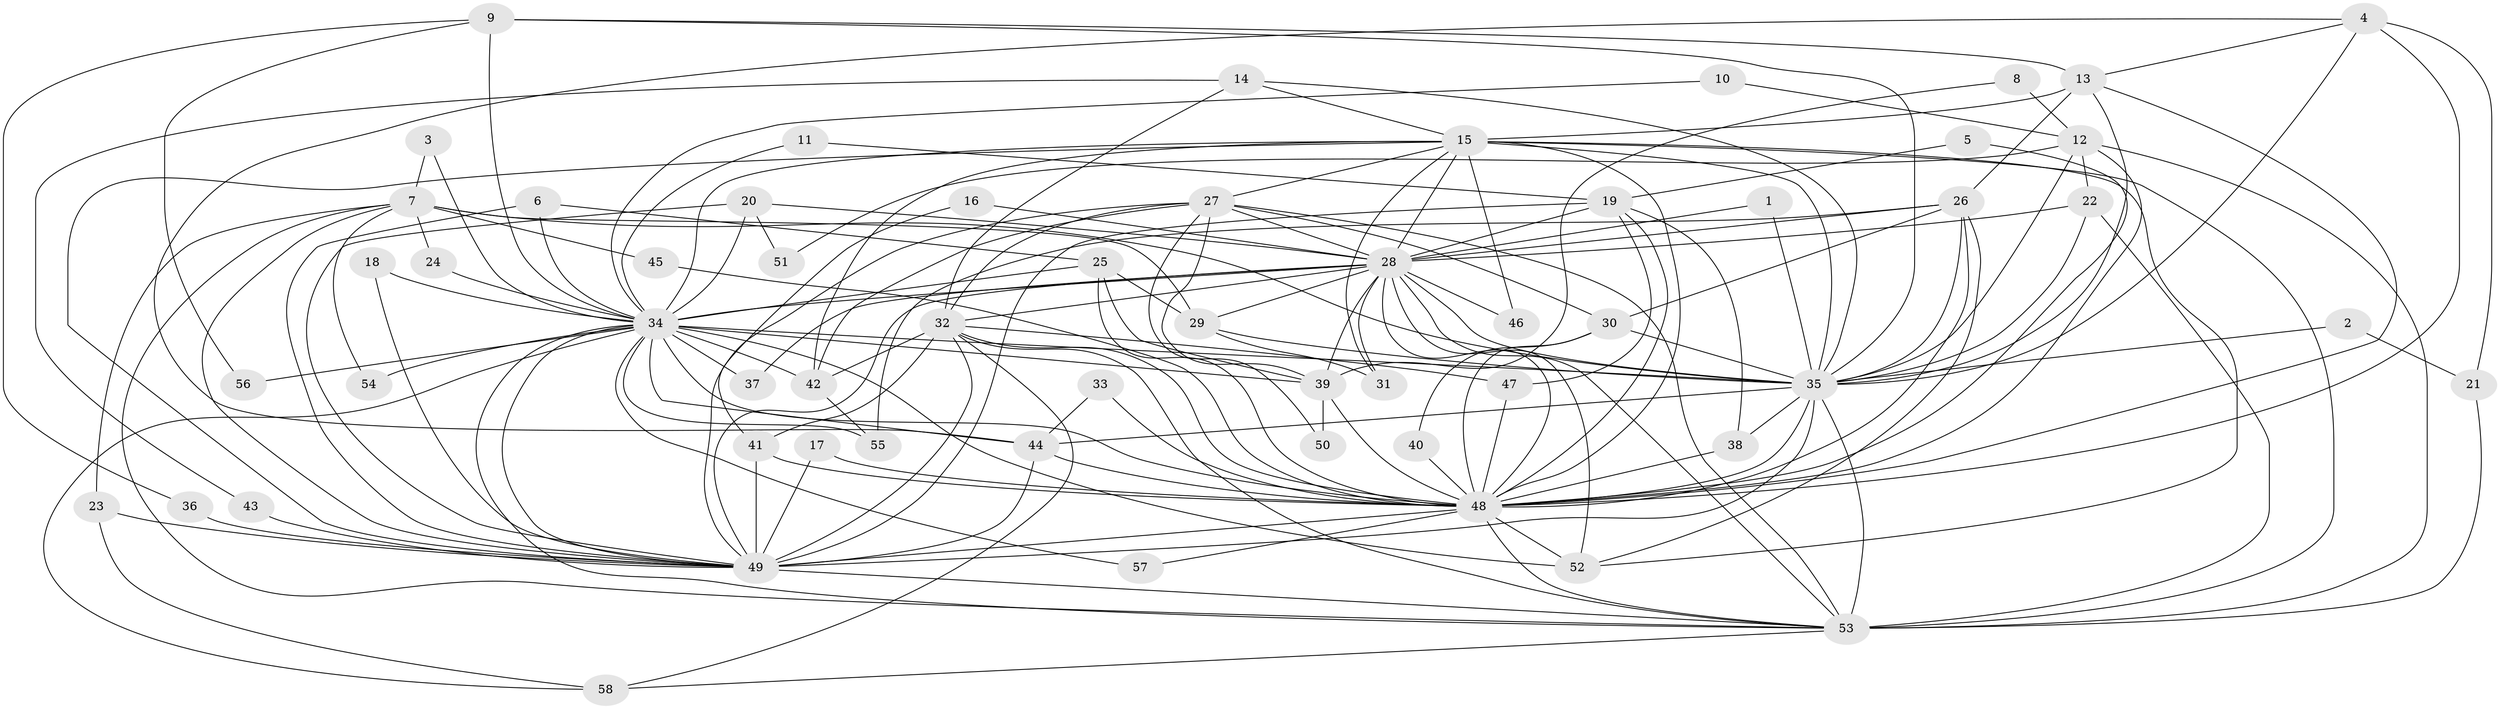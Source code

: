 // original degree distribution, {16: 0.017241379310344827, 18: 0.008620689655172414, 15: 0.008620689655172414, 26: 0.008620689655172414, 23: 0.017241379310344827, 33: 0.008620689655172414, 19: 0.008620689655172414, 12: 0.008620689655172414, 3: 0.21551724137931033, 4: 0.09482758620689655, 2: 0.49137931034482757, 6: 0.008620689655172414, 8: 0.017241379310344827, 9: 0.017241379310344827, 5: 0.06896551724137931}
// Generated by graph-tools (version 1.1) at 2025/49/03/09/25 03:49:40]
// undirected, 58 vertices, 163 edges
graph export_dot {
graph [start="1"]
  node [color=gray90,style=filled];
  1;
  2;
  3;
  4;
  5;
  6;
  7;
  8;
  9;
  10;
  11;
  12;
  13;
  14;
  15;
  16;
  17;
  18;
  19;
  20;
  21;
  22;
  23;
  24;
  25;
  26;
  27;
  28;
  29;
  30;
  31;
  32;
  33;
  34;
  35;
  36;
  37;
  38;
  39;
  40;
  41;
  42;
  43;
  44;
  45;
  46;
  47;
  48;
  49;
  50;
  51;
  52;
  53;
  54;
  55;
  56;
  57;
  58;
  1 -- 28 [weight=1.0];
  1 -- 35 [weight=1.0];
  2 -- 21 [weight=1.0];
  2 -- 35 [weight=1.0];
  3 -- 7 [weight=1.0];
  3 -- 34 [weight=1.0];
  4 -- 13 [weight=1.0];
  4 -- 21 [weight=1.0];
  4 -- 35 [weight=1.0];
  4 -- 44 [weight=1.0];
  4 -- 48 [weight=1.0];
  5 -- 19 [weight=1.0];
  5 -- 48 [weight=1.0];
  6 -- 25 [weight=1.0];
  6 -- 34 [weight=1.0];
  6 -- 49 [weight=1.0];
  7 -- 23 [weight=1.0];
  7 -- 24 [weight=1.0];
  7 -- 29 [weight=1.0];
  7 -- 35 [weight=1.0];
  7 -- 45 [weight=1.0];
  7 -- 49 [weight=1.0];
  7 -- 53 [weight=1.0];
  7 -- 54 [weight=1.0];
  8 -- 12 [weight=1.0];
  8 -- 39 [weight=1.0];
  9 -- 13 [weight=1.0];
  9 -- 34 [weight=1.0];
  9 -- 35 [weight=1.0];
  9 -- 36 [weight=1.0];
  9 -- 56 [weight=1.0];
  10 -- 12 [weight=1.0];
  10 -- 34 [weight=1.0];
  11 -- 19 [weight=1.0];
  11 -- 34 [weight=1.0];
  12 -- 22 [weight=1.0];
  12 -- 35 [weight=1.0];
  12 -- 48 [weight=1.0];
  12 -- 51 [weight=1.0];
  12 -- 53 [weight=2.0];
  13 -- 15 [weight=1.0];
  13 -- 26 [weight=1.0];
  13 -- 35 [weight=1.0];
  13 -- 48 [weight=1.0];
  14 -- 15 [weight=1.0];
  14 -- 32 [weight=1.0];
  14 -- 35 [weight=1.0];
  14 -- 43 [weight=1.0];
  15 -- 27 [weight=1.0];
  15 -- 28 [weight=1.0];
  15 -- 31 [weight=1.0];
  15 -- 34 [weight=2.0];
  15 -- 35 [weight=3.0];
  15 -- 42 [weight=1.0];
  15 -- 46 [weight=1.0];
  15 -- 48 [weight=1.0];
  15 -- 49 [weight=1.0];
  15 -- 52 [weight=1.0];
  15 -- 53 [weight=1.0];
  16 -- 28 [weight=1.0];
  16 -- 41 [weight=1.0];
  17 -- 48 [weight=1.0];
  17 -- 49 [weight=1.0];
  18 -- 34 [weight=1.0];
  18 -- 49 [weight=1.0];
  19 -- 28 [weight=2.0];
  19 -- 38 [weight=1.0];
  19 -- 47 [weight=1.0];
  19 -- 48 [weight=1.0];
  19 -- 49 [weight=2.0];
  20 -- 28 [weight=1.0];
  20 -- 34 [weight=2.0];
  20 -- 49 [weight=1.0];
  20 -- 51 [weight=1.0];
  21 -- 53 [weight=1.0];
  22 -- 28 [weight=1.0];
  22 -- 35 [weight=1.0];
  22 -- 53 [weight=1.0];
  23 -- 49 [weight=1.0];
  23 -- 58 [weight=1.0];
  24 -- 34 [weight=1.0];
  25 -- 29 [weight=1.0];
  25 -- 34 [weight=1.0];
  25 -- 39 [weight=1.0];
  25 -- 48 [weight=1.0];
  26 -- 28 [weight=1.0];
  26 -- 30 [weight=1.0];
  26 -- 35 [weight=1.0];
  26 -- 48 [weight=1.0];
  26 -- 52 [weight=1.0];
  26 -- 55 [weight=1.0];
  27 -- 28 [weight=1.0];
  27 -- 30 [weight=1.0];
  27 -- 32 [weight=1.0];
  27 -- 39 [weight=1.0];
  27 -- 42 [weight=1.0];
  27 -- 49 [weight=1.0];
  27 -- 50 [weight=1.0];
  27 -- 53 [weight=1.0];
  28 -- 29 [weight=1.0];
  28 -- 31 [weight=1.0];
  28 -- 32 [weight=1.0];
  28 -- 34 [weight=2.0];
  28 -- 35 [weight=3.0];
  28 -- 37 [weight=1.0];
  28 -- 39 [weight=1.0];
  28 -- 46 [weight=1.0];
  28 -- 48 [weight=1.0];
  28 -- 49 [weight=1.0];
  28 -- 52 [weight=1.0];
  28 -- 53 [weight=1.0];
  29 -- 31 [weight=1.0];
  29 -- 35 [weight=1.0];
  30 -- 35 [weight=1.0];
  30 -- 40 [weight=1.0];
  30 -- 48 [weight=1.0];
  32 -- 41 [weight=1.0];
  32 -- 42 [weight=1.0];
  32 -- 47 [weight=1.0];
  32 -- 48 [weight=1.0];
  32 -- 49 [weight=2.0];
  32 -- 53 [weight=1.0];
  32 -- 58 [weight=1.0];
  33 -- 44 [weight=1.0];
  33 -- 48 [weight=1.0];
  34 -- 35 [weight=6.0];
  34 -- 37 [weight=1.0];
  34 -- 39 [weight=2.0];
  34 -- 42 [weight=2.0];
  34 -- 44 [weight=1.0];
  34 -- 48 [weight=2.0];
  34 -- 49 [weight=2.0];
  34 -- 52 [weight=1.0];
  34 -- 53 [weight=2.0];
  34 -- 54 [weight=1.0];
  34 -- 55 [weight=1.0];
  34 -- 56 [weight=1.0];
  34 -- 57 [weight=1.0];
  34 -- 58 [weight=1.0];
  35 -- 38 [weight=1.0];
  35 -- 44 [weight=1.0];
  35 -- 48 [weight=4.0];
  35 -- 49 [weight=4.0];
  35 -- 53 [weight=3.0];
  36 -- 49 [weight=1.0];
  38 -- 48 [weight=1.0];
  39 -- 48 [weight=2.0];
  39 -- 50 [weight=1.0];
  40 -- 48 [weight=1.0];
  41 -- 48 [weight=2.0];
  41 -- 49 [weight=1.0];
  42 -- 55 [weight=1.0];
  43 -- 49 [weight=1.0];
  44 -- 48 [weight=1.0];
  44 -- 49 [weight=1.0];
  45 -- 48 [weight=1.0];
  47 -- 48 [weight=1.0];
  48 -- 49 [weight=1.0];
  48 -- 52 [weight=1.0];
  48 -- 53 [weight=1.0];
  48 -- 57 [weight=1.0];
  49 -- 53 [weight=1.0];
  53 -- 58 [weight=1.0];
}
